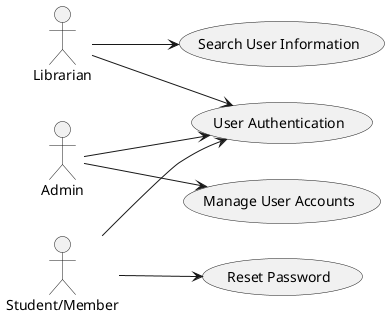 @startuml
left to right direction
actor "Admin" as Admin
actor "Librarian" as Librarian
actor "Student/Member" as Member

usecase "User Authentication" as UC1
usecase "Manage User Accounts" as UC2
usecase "Search User Information" as UC3
usecase "Reset Password" as UC4

Admin --> UC1
Admin --> UC2
Librarian --> UC1
Librarian --> UC3
Member --> UC1
Member --> UC4
@enduml

